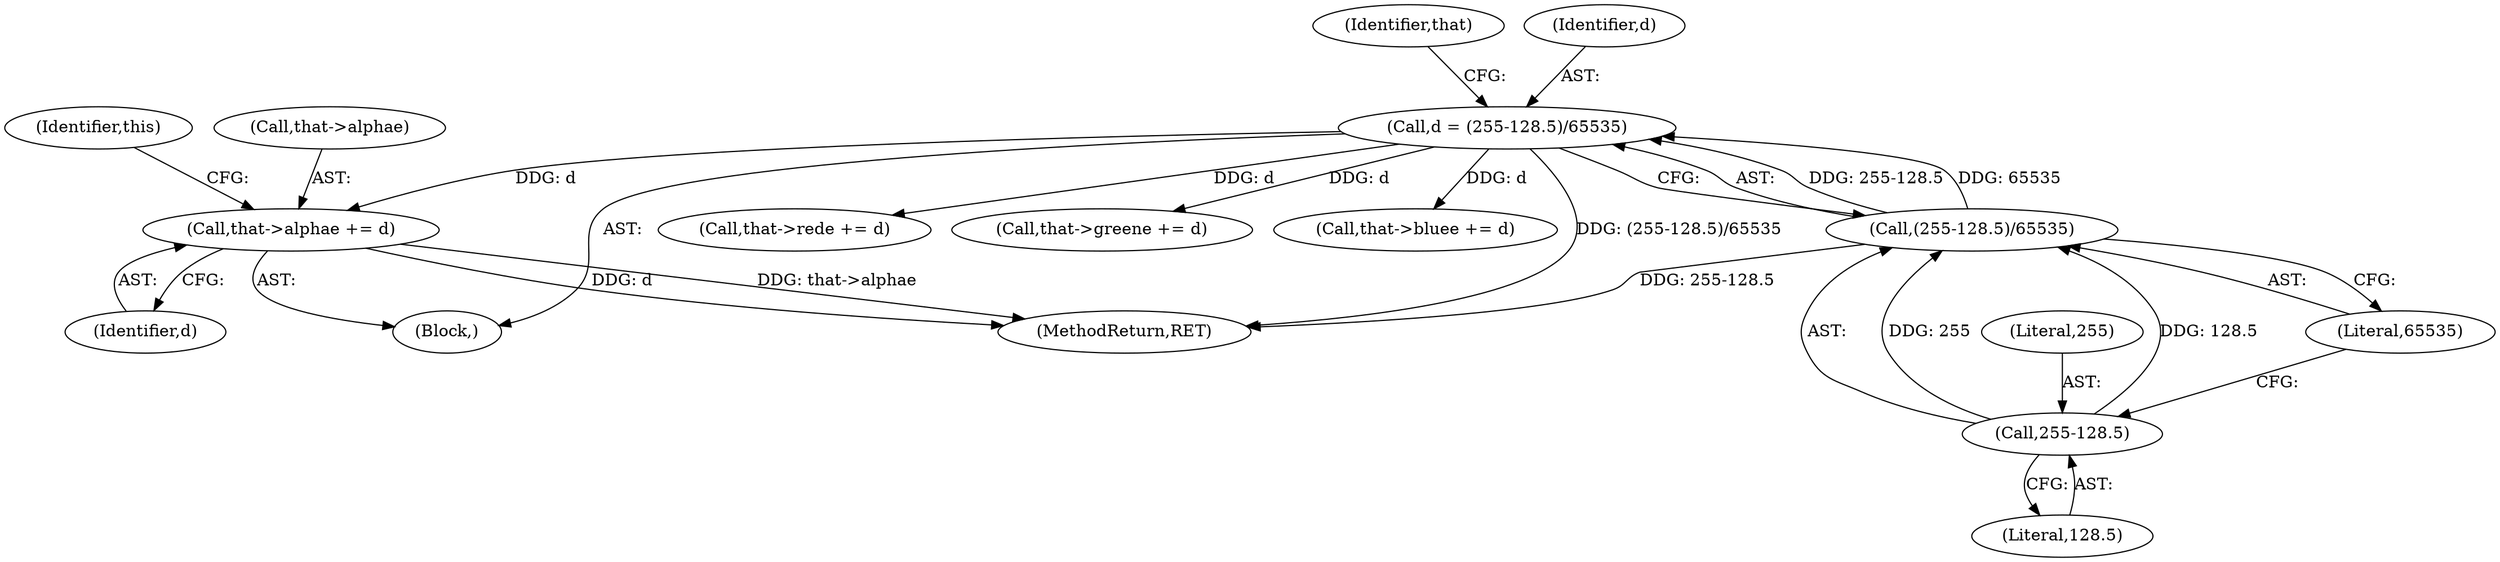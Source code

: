 digraph "0_Android_9d4853418ab2f754c2b63e091c29c5529b8b86ca_83@pointer" {
"1000192" [label="(Call,that->alphae += d)"];
"1000170" [label="(Call,d = (255-128.5)/65535)"];
"1000172" [label="(Call,(255-128.5)/65535)"];
"1000173" [label="(Call,255-128.5)"];
"1000168" [label="(Block,)"];
"1000176" [label="(Literal,65535)"];
"1000179" [label="(Identifier,that)"];
"1000172" [label="(Call,(255-128.5)/65535)"];
"1000177" [label="(Call,that->rede += d)"];
"1000174" [label="(Literal,255)"];
"1000199" [label="(Identifier,this)"];
"1000204" [label="(MethodReturn,RET)"];
"1000170" [label="(Call,d = (255-128.5)/65535)"];
"1000171" [label="(Identifier,d)"];
"1000193" [label="(Call,that->alphae)"];
"1000192" [label="(Call,that->alphae += d)"];
"1000173" [label="(Call,255-128.5)"];
"1000175" [label="(Literal,128.5)"];
"1000182" [label="(Call,that->greene += d)"];
"1000187" [label="(Call,that->bluee += d)"];
"1000196" [label="(Identifier,d)"];
"1000192" -> "1000168"  [label="AST: "];
"1000192" -> "1000196"  [label="CFG: "];
"1000193" -> "1000192"  [label="AST: "];
"1000196" -> "1000192"  [label="AST: "];
"1000199" -> "1000192"  [label="CFG: "];
"1000192" -> "1000204"  [label="DDG: that->alphae"];
"1000192" -> "1000204"  [label="DDG: d"];
"1000170" -> "1000192"  [label="DDG: d"];
"1000170" -> "1000168"  [label="AST: "];
"1000170" -> "1000172"  [label="CFG: "];
"1000171" -> "1000170"  [label="AST: "];
"1000172" -> "1000170"  [label="AST: "];
"1000179" -> "1000170"  [label="CFG: "];
"1000170" -> "1000204"  [label="DDG: (255-128.5)/65535"];
"1000172" -> "1000170"  [label="DDG: 255-128.5"];
"1000172" -> "1000170"  [label="DDG: 65535"];
"1000170" -> "1000177"  [label="DDG: d"];
"1000170" -> "1000182"  [label="DDG: d"];
"1000170" -> "1000187"  [label="DDG: d"];
"1000172" -> "1000176"  [label="CFG: "];
"1000173" -> "1000172"  [label="AST: "];
"1000176" -> "1000172"  [label="AST: "];
"1000172" -> "1000204"  [label="DDG: 255-128.5"];
"1000173" -> "1000172"  [label="DDG: 255"];
"1000173" -> "1000172"  [label="DDG: 128.5"];
"1000173" -> "1000175"  [label="CFG: "];
"1000174" -> "1000173"  [label="AST: "];
"1000175" -> "1000173"  [label="AST: "];
"1000176" -> "1000173"  [label="CFG: "];
}
